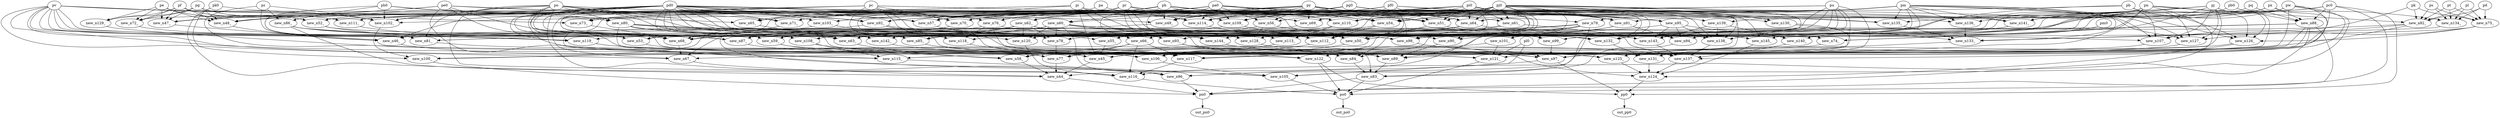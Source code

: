 digraph G {
    "new_n100_" -> "pn0";
    "pc0" -> "pn0";
    "new_n44_" -> "pn0";
    "new_n88_" -> "pn0";
    "new_n96_" -> "pn0";
    "new_n83_" -> "pn0";
    "pk0" -> "new_n44_";
    "new_n45_" -> "new_n44_";
    "new_n79_" -> "new_n44_";
    "new_n58_" -> "new_n44_";
    "new_n67_" -> "new_n44_";
    "new_n77_" -> "new_n44_";
    "new_n53_" -> "new_n45_";
    "new_n46_" -> "new_n45_";
    "new_n50_" -> "new_n45_";
    "pi" -> "new_n45_";
    "pg0" -> "new_n45_";
    "new_n55_" -> "new_n45_";
    "new_n47_" -> "new_n46_";
    "pr" -> "new_n46_";
    "pc" -> "new_n46_";
    "new_n48_" -> "new_n46_";
    "new_n49_" -> "new_n46_";
    "pb" -> "new_n47_";
    "pe" -> "new_n47_";
    "pf" -> "new_n47_";
    "pg" -> "new_n47_";
    "pe0" -> "new_n47_";
    "pe" -> "new_n48_";
    "pf" -> "new_n48_";
    "pg" -> "new_n48_";
    "pd0" -> "new_n48_";
    "pe0" -> "new_n48_";
    "pm" -> "new_n48_";
    "pf0" -> "new_n49_";
    "pj0" -> "new_n49_";
    "ph" -> "new_n49_";
    "py" -> "new_n49_";
    "pv" -> "new_n49_";
    "pa0" -> "new_n49_";
    "pr" -> "new_n50_";
    "pb" -> "new_n50_";
    "pm" -> "new_n50_";
    "new_n52_" -> "new_n50_";
    "new_n51_" -> "new_n50_";
    "pa0" -> "new_n51_";
    "pf0" -> "new_n51_";
    "ph" -> "new_n51_";
    "pj0" -> "new_n51_";
    "pi0" -> "new_n51_";
    "py" -> "new_n51_";
    "pd0" -> "new_n52_";
    "pc" -> "new_n52_";
    "pe" -> "new_n52_";
    "pf" -> "new_n52_";
    "pg" -> "new_n52_";
    "new_n54_" -> "new_n53_";
    "pd0" -> "new_n53_";
    "pe0" -> "new_n53_";
    "ph" -> "new_n53_";
    "pa0" -> "new_n54_";
    "pm" -> "new_n54_";
    "pr" -> "new_n54_";
    "py" -> "new_n54_";
    "pi0" -> "new_n54_";
    "pj0" -> "new_n54_";
    "pj0" -> "new_n55_";
    "new_n57_" -> "new_n55_";
    "new_n56_" -> "new_n55_";
    "pi0" -> "new_n56_";
    "pa0" -> "new_n56_";
    "py" -> "new_n56_";
    "pm" -> "new_n57_";
    "pr" -> "new_n57_";
    "pe0" -> "new_n57_";
    "pf0" -> "new_n57_";
    "pi" -> "new_n57_";
    "pd0" -> "new_n57_";
    "new_n59_" -> "new_n58_";
    "pj" -> "new_n58_";
    "new_n66_" -> "new_n58_";
    "new_n63_" -> "new_n58_";
    "pv" -> "new_n59_";
    "pd0" -> "new_n59_";
    "new_n61_" -> "new_n59_";
    "new_n62_" -> "new_n59_";
    "new_n60_" -> "new_n59_";
    "pa0" -> "new_n60_";
    "py" -> "new_n60_";
    "pj0" -> "new_n61_";
    "py" -> "new_n61_";
    "pi0" -> "new_n61_";
    "pr" -> "new_n62_";
    "pm" -> "new_n62_";
    "pv" -> "new_n63_";
    "pu" -> "new_n63_";
    "new_n64_" -> "new_n63_";
    "new_n65_" -> "new_n63_";
    "new_n60_" -> "new_n63_";
    "pd0" -> "new_n63_";
    "pj0" -> "new_n64_";
    "py" -> "new_n64_";
    "pm" -> "new_n64_";
    "pr" -> "new_n64_";
    "pi0" -> "new_n64_";
    "pm" -> "new_n65_";
    "pr" -> "new_n65_";
    "pv" -> "new_n65_";
    "pa" -> "new_n65_";
    "pf0" -> "new_n66_";
    "ph" -> "new_n66_";
    "pv" -> "new_n67_";
    "new_n76_" -> "new_n67_";
    "pc" -> "new_n67_";
    "new_n68_" -> "new_n67_";
    "new_n74_" -> "new_n67_";
    "new_n71_" -> "new_n68_";
    "new_n70_" -> "new_n68_";
    "new_n52_" -> "new_n68_";
    "new_n69_" -> "new_n68_";
    "new_n72_" -> "new_n68_";
    "new_n73_" -> "new_n68_";
    "pj0" -> "new_n69_";
    "py" -> "new_n69_";
    "ph" -> "new_n69_";
    "pi0" -> "new_n69_";
    "pi0" -> "new_n70_";
    "pa0" -> "new_n70_";
    "pd0" -> "new_n70_";
    "pj0" -> "new_n70_";
    "pc" -> "new_n70_";
    "ph" -> "new_n71_";
    "pj0" -> "new_n71_";
    "pv" -> "new_n71_";
    "pa0" -> "new_n71_";
    "pd0" -> "new_n71_";
    "py" -> "new_n72_";
    "pe" -> "new_n72_";
    "pf" -> "new_n72_";
    "pg" -> "new_n72_";
    "pi" -> "new_n73_";
    "pg0" -> "new_n73_";
    "pk0" -> "new_n73_";
    "po" -> "new_n74_";
    "new_n75_" -> "new_n74_";
    "pj" -> "new_n74_";
    "pr" -> "new_n74_";
    "pn" -> "new_n74_";
    "pt" -> "new_n75_";
    "pl" -> "new_n75_";
    "pd" -> "new_n75_";
    "ps" -> "new_n75_";
    "pk" -> "new_n75_";
    "pa0" -> "new_n76_";
    "py" -> "new_n76_";
    "pd0" -> "new_n76_";
    "new_n59_" -> "new_n77_";
    "new_n79_" -> "new_n77_";
    "new_n66_" -> "new_n77_";
    "new_n82_" -> "new_n77_";
    "new_n81_" -> "new_n77_";
    "new_n78_" -> "new_n77_";
    "new_n79_" -> "new_n78_";
    "new_n62_" -> "new_n78_";
    "new_n60_" -> "new_n78_";
    "new_n80_" -> "new_n78_";
    "pn" -> "new_n79_";
    "po" -> "new_n79_";
    "ph0" -> "new_n80_";
    "po" -> "new_n80_";
    "pn" -> "new_n81_";
    "pz" -> "new_n81_";
    "po" -> "new_n81_";
    "new_n64_" -> "new_n81_";
    "pv" -> "new_n81_";
    "ph0" -> "new_n81_";
    "pl" -> "new_n82_";
    "pt" -> "new_n82_";
    "pd" -> "new_n82_";
    "ps" -> "new_n82_";
    "pn" -> "new_n82_";
    "pk" -> "new_n82_";
    "new_n93_" -> "new_n83_";
    "new_n94_" -> "new_n83_";
    "pw" -> "new_n83_";
    "new_n84_" -> "new_n83_";
    "new_n89_" -> "new_n83_";
    "new_n85_" -> "new_n84_";
    "new_n61_" -> "new_n84_";
    "new_n87_" -> "new_n84_";
    "new_n88_" -> "new_n84_";
    "pn" -> "new_n85_";
    "new_n86_" -> "new_n85_";
    "po" -> "new_n85_";
    "pw" -> "new_n85_";
    "new_n62_" -> "new_n85_";
    "pd0" -> "new_n85_";
    "ph0" -> "new_n86_";
    "pz" -> "new_n86_";
    "new_n62_" -> "new_n87_";
    "po" -> "new_n87_";
    "new_n86_" -> "new_n87_";
    "new_n60_" -> "new_n87_";
    "pq" -> "new_n88_";
    "pb0" -> "new_n88_";
    "pc0" -> "new_n88_";
    "px" -> "new_n88_";
    "new_n91_" -> "new_n89_";
    "new_n92_" -> "new_n89_";
    "pz" -> "new_n89_";
    "new_n90_" -> "new_n89_";
    "new_n76_" -> "new_n89_";
    "new_n88_" -> "new_n89_";
    "new_n79_" -> "new_n90_";
    "pu" -> "new_n90_";
    "pv" -> "new_n90_";
    "pm" -> "new_n90_";
    "pc" -> "new_n90_";
    "px" -> "new_n91_";
    "pa0" -> "new_n91_";
    "pj0" -> "new_n91_";
    "py" -> "new_n91_";
    "pi0" -> "new_n91_";
    "pc0" -> "new_n92_";
    "pd0" -> "new_n92_";
    "pe0" -> "new_n92_";
    "pf0" -> "new_n92_";
    "pg0" -> "new_n92_";
    "ph0" -> "new_n92_";
    "new_n79_" -> "new_n93_";
    "new_n62_" -> "new_n93_";
    "new_n76_" -> "new_n93_";
    "new_n88_" -> "new_n93_";
    "new_n91_" -> "new_n94_";
    "pc0" -> "new_n94_";
    "new_n95_" -> "new_n94_";
    "pd0" -> "new_n94_";
    "pe0" -> "new_n95_";
    "pf0" -> "new_n95_";
    "pg0" -> "new_n95_";
    "pi0" -> "new_n96_";
    "new_n92_" -> "new_n96_";
    "new_n60_" -> "new_n96_";
    "po" -> "new_n96_";
    "new_n97_" -> "new_n96_";
    "pv" -> "new_n97_";
    "pw" -> "new_n97_";
    "new_n93_" -> "new_n97_";
    "pu" -> "new_n97_";
    "new_n99_" -> "new_n97_";
    "new_n98_" -> "new_n97_";
    "px" -> "new_n98_";
    "py" -> "new_n98_";
    "pj0" -> "new_n98_";
    "pi0" -> "new_n98_";
    "new_n92_" -> "new_n98_";
    "po" -> "new_n98_";
    "pd0" -> "new_n99_";
    "pn" -> "new_n99_";
    "new_n88_" -> "new_n99_";
    "new_n64_" -> "new_n99_";
    "new_n80_" -> "new_n99_";
    "new_n103_" -> "new_n100_";
    "pk0" -> "new_n100_";
    "new_n102_" -> "new_n100_";
    "new_n101_" -> "new_n100_";
    "new_n91_" -> "new_n101_";
    "new_n95_" -> "new_n101_";
    "po" -> "new_n102_";
    "pz" -> "new_n102_";
    "pu" -> "new_n102_";
    "pd0" -> "new_n102_";
    "ph0" -> "new_n102_";
    "pv" -> "new_n102_";
    "ph" -> "new_n103_";
    "pj0" -> "new_n103_";
    "pd0" -> "new_n103_";
    "new_n105_" -> "po0";
    "new_n116_" -> "po0";
    "new_n88_" -> "po0";
    "new_n121_" -> "po0";
    "new_n122_" -> "po0";
    "new_n83_" -> "po0";
    "new_n106_" -> "new_n105_";
    "new_n79_" -> "new_n105_";
    "new_n80_" -> "new_n105_";
    "new_n115_" -> "new_n105_";
    "pl0" -> "new_n105_";
    "new_n112_" -> "new_n106_";
    "pd0" -> "new_n106_";
    "new_n113_" -> "new_n106_";
    "new_n107_" -> "new_n106_";
    "new_n108_" -> "new_n106_";
    "pe0" -> "new_n106_";
    "pj" -> "new_n107_";
    "new_n75_" -> "new_n107_";
    "pr" -> "new_n107_";
    "pb" -> "new_n107_";
    "pm" -> "new_n107_";
    "new_n109_" -> "new_n108_";
    "pc" -> "new_n108_";
    "new_n60_" -> "new_n108_";
    "new_n110_" -> "new_n108_";
    "pd0" -> "new_n108_";
    "new_n111_" -> "new_n108_";
    "pa0" -> "new_n109_";
    "ph" -> "new_n109_";
    "py" -> "new_n109_";
    "pi0" -> "new_n109_";
    "pj0" -> "new_n109_";
    "ph" -> "new_n110_";
    "pj0" -> "new_n110_";
    "pa" -> "new_n110_";
    "pu" -> "new_n110_";
    "pi" -> "new_n111_";
    "pg0" -> "new_n111_";
    "pf" -> "new_n111_";
    "pg" -> "new_n111_";
    "pe" -> "new_n111_";
    "pg0" -> "new_n112_";
    "new_n54_" -> "new_n112_";
    "pf0" -> "new_n112_";
    "new_n109_" -> "new_n112_";
    "new_n62_" -> "new_n112_";
    "pi" -> "new_n112_";
    "new_n110_" -> "new_n113_";
    "new_n114_" -> "new_n113_";
    "pr" -> "new_n114_";
    "pg0" -> "new_n114_";
    "pi" -> "new_n114_";
    "pm" -> "new_n114_";
    "pa0" -> "new_n114_";
    "py" -> "new_n114_";
    "pr" -> "new_n115_";
    "pj" -> "new_n115_";
    "po" -> "new_n115_";
    "pn" -> "new_n115_";
    "new_n108_" -> "new_n115_";
    "new_n86_" -> "new_n116_";
    "po" -> "new_n116_";
    "new_n120_" -> "new_n116_";
    "new_n66_" -> "new_n116_";
    "pn" -> "new_n116_";
    "new_n117_" -> "new_n116_";
    "pu" -> "new_n117_";
    "new_n66_" -> "new_n117_";
    "new_n64_" -> "new_n117_";
    "new_n119_" -> "new_n117_";
    "new_n118_" -> "new_n117_";
    "pr" -> "new_n118_";
    "pu" -> "new_n118_";
    "new_n76_" -> "new_n118_";
    "pc" -> "new_n118_";
    "pd0" -> "new_n119_";
    "pv" -> "new_n119_";
    "new_n86_" -> "new_n119_";
    "pu" -> "new_n119_";
    "new_n61_" -> "new_n120_";
    "pd0" -> "new_n120_";
    "new_n60_" -> "new_n120_";
    "new_n62_" -> "new_n120_";
    "new_n80_" -> "new_n121_";
    "new_n103_" -> "new_n121_";
    "pl0" -> "new_n121_";
    "new_n119_" -> "new_n121_";
    "pc0" -> "new_n121_";
    "new_n101_" -> "new_n121_";
    "pw" -> "new_n122_";
    "pv" -> "new_n122_";
    "new_n93_" -> "new_n122_";
    "pc0" -> "pp0";
    "new_n124_" -> "pp0";
    "new_n122_" -> "pp0";
    "new_n97_" -> "pp0";
    "new_n144_" -> "new_n124_";
    "new_n126_" -> "new_n124_";
    "new_n145_" -> "new_n124_";
    "new_n131_" -> "new_n124_";
    "new_n125_" -> "new_n124_";
    "new_n137_" -> "new_n124_";
    "new_n126_" -> "new_n125_";
    "new_n130_" -> "new_n125_";
    "new_n127_" -> "new_n125_";
    "new_n128_" -> "new_n125_";
    "pc" -> "new_n125_";
    "new_n129_" -> "new_n125_";
    "pn" -> "new_n126_";
    "new_n75_" -> "new_n126_";
    "pj" -> "new_n126_";
    "pm" -> "new_n126_";
    "pb" -> "new_n126_";
    "pm" -> "new_n127_";
    "pb" -> "new_n127_";
    "new_n82_" -> "new_n127_";
    "pj0" -> "new_n127_";
    "pj" -> "new_n127_";
    "pd0" -> "new_n128_";
    "new_n56_" -> "new_n128_";
    "pw" -> "new_n128_";
    "new_n60_" -> "new_n128_";
    "pe" -> "new_n129_";
    "pf" -> "new_n129_";
    "pg" -> "new_n129_";
    "pj0" -> "new_n130_";
    "pf0" -> "new_n130_";
    "ph" -> "new_n130_";
    "new_n133_" -> "new_n131_";
    "pw" -> "new_n131_";
    "new_n60_" -> "new_n131_";
    "new_n132_" -> "new_n131_";
    "pe0" -> "new_n131_";
    "new_n82_" -> "new_n132_";
    "pj0" -> "new_n132_";
    "new_n56_" -> "new_n132_";
    "pj" -> "new_n132_";
    "new_n51_" -> "new_n132_";
    "pd0" -> "new_n132_";
    "pm" -> "new_n133_";
    "new_n136_" -> "new_n133_";
    "new_n135_" -> "new_n133_";
    "new_n130_" -> "new_n133_";
    "new_n134_" -> "new_n133_";
    "pk" -> "new_n133_";
    "pl" -> "new_n134_";
    "pt" -> "new_n134_";
    "pd" -> "new_n134_";
    "ps" -> "new_n134_";
    "pn" -> "new_n134_";
    "pm" -> "new_n135_";
    "pc" -> "new_n135_";
    "pj0" -> "new_n135_";
    "pj" -> "new_n135_";
    "pm" -> "new_n136_";
    "pj" -> "new_n136_";
    "pc" -> "new_n136_";
    "new_n61_" -> "new_n137_";
    "new_n138_" -> "new_n137_";
    "px" -> "new_n137_";
    "new_n140_" -> "new_n137_";
    "new_n142_" -> "new_n137_";
    "new_n143_" -> "new_n137_";
    "pj0" -> "new_n138_";
    "pa0" -> "new_n138_";
    "new_n95_" -> "new_n138_";
    "pi0" -> "new_n138_";
    "py" -> "new_n138_";
    "new_n139_" -> "new_n138_";
    "pw" -> "new_n139_";
    "pd0" -> "new_n139_";
    "new_n95_" -> "new_n140_";
    "new_n139_" -> "new_n140_";
    "new_n141_" -> "new_n140_";
    "pr" -> "new_n141_";
    "pn" -> "new_n141_";
    "po" -> "new_n141_";
    "pm" -> "new_n141_";
    "pb0" -> "new_n141_";
    "pq" -> "new_n141_";
    "pu" -> "new_n142_";
    "pv" -> "new_n142_";
    "pd0" -> "new_n142_";
    "new_n80_" -> "new_n142_";
    "pw" -> "new_n142_";
    "new_n139_" -> "new_n143_";
    "new_n95_" -> "new_n143_";
    "new_n141_" -> "new_n143_";
    "new_n60_" -> "new_n143_";
    "new_n80_" -> "new_n143_";
    "pi0" -> "new_n144_";
    "ph" -> "new_n144_";
    "pj0" -> "new_n144_";
    "new_n52_" -> "new_n144_";
    "pi" -> "new_n145_";
    "pg0" -> "new_n145_";
    "new_n86_" -> "new_n145_";
    "pm0" -> "new_n145_";
    "pn0" -> "out_pn0";
    "po0" -> "out_po0";
    "pp0" -> "out_pp0";
}
